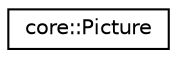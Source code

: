 digraph "Graphical Class Hierarchy"
{
 // LATEX_PDF_SIZE
  edge [fontname="Helvetica",fontsize="10",labelfontname="Helvetica",labelfontsize="10"];
  node [fontname="Helvetica",fontsize="10",shape=record];
  rankdir="LR";
  Node0 [label="core::Picture",height=0.2,width=0.4,color="black", fillcolor="white", style="filled",URL="$d6/dac/classcore_1_1Picture.html",tooltip=" "];
}
